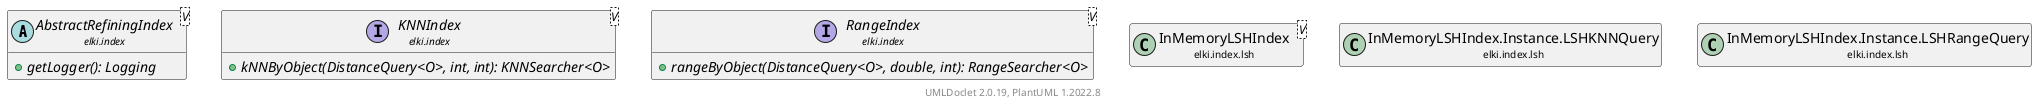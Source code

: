 @startuml
    remove .*\.(Instance|Par|Parameterizer|Factory)$
    set namespaceSeparator none
    hide empty fields
    hide empty methods

    class "<size:14>InMemoryLSHIndex.Instance\n<size:10>elki.index.lsh" as elki.index.lsh.InMemoryLSHIndex.Instance [[InMemoryLSHIndex.Instance.html]] {
        ~hashfunctions: ArrayList<? extends LocalitySensitiveHashFunction<? super V>>
        ~hashtables: ArrayList<Int2ObjectOpenHashMap<DBIDs>>
        -numberOfBuckets: int
        +Instance(Relation<V>, ArrayList<? extends LocalitySensitiveHashFunction<? super V>>, int)
        +initialize(): void
        +getLogger(): Logging
        +kNNByObject(DistanceQuery<V>, int, int): KNNSearcher<V>
        +rangeByObject(DistanceQuery<V>, double, int): RangeSearcher<V>
        #getCandidates(V): DBIDs
    }

    abstract class "<size:14>AbstractRefiningIndex\n<size:10>elki.index" as elki.index.AbstractRefiningIndex<V> [[../AbstractRefiningIndex.html]] {
        {abstract} +getLogger(): Logging
    }
    interface "<size:14>KNNIndex\n<size:10>elki.index" as elki.index.KNNIndex<V> [[../KNNIndex.html]] {
        {abstract} +kNNByObject(DistanceQuery<O>, int, int): KNNSearcher<O>
    }
    interface "<size:14>RangeIndex\n<size:10>elki.index" as elki.index.RangeIndex<V> [[../RangeIndex.html]] {
        {abstract} +rangeByObject(DistanceQuery<O>, double, int): RangeSearcher<O>
    }
    class "<size:14>InMemoryLSHIndex\n<size:10>elki.index.lsh" as elki.index.lsh.InMemoryLSHIndex<V> [[InMemoryLSHIndex.html]]
    class "<size:14>InMemoryLSHIndex.Instance.LSHKNNQuery\n<size:10>elki.index.lsh" as elki.index.lsh.InMemoryLSHIndex.Instance.LSHKNNQuery [[InMemoryLSHIndex.Instance.LSHKNNQuery.html]]
    class "<size:14>InMemoryLSHIndex.Instance.LSHRangeQuery\n<size:10>elki.index.lsh" as elki.index.lsh.InMemoryLSHIndex.Instance.LSHRangeQuery [[InMemoryLSHIndex.Instance.LSHRangeQuery.html]]

    elki.index.AbstractRefiningIndex <|-- elki.index.lsh.InMemoryLSHIndex.Instance
    elki.index.KNNIndex <|.. elki.index.lsh.InMemoryLSHIndex.Instance
    elki.index.RangeIndex <|.. elki.index.lsh.InMemoryLSHIndex.Instance
    elki.index.lsh.InMemoryLSHIndex +-- elki.index.lsh.InMemoryLSHIndex.Instance
    elki.index.lsh.InMemoryLSHIndex.Instance +-- elki.index.lsh.InMemoryLSHIndex.Instance.LSHKNNQuery
    elki.index.lsh.InMemoryLSHIndex.Instance +-- elki.index.lsh.InMemoryLSHIndex.Instance.LSHRangeQuery

    center footer UMLDoclet 2.0.19, PlantUML 1.2022.8
@enduml
